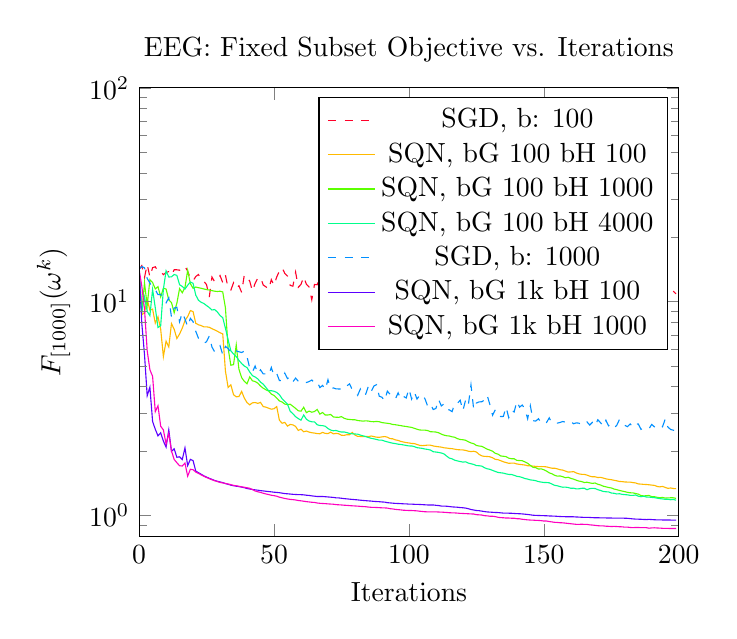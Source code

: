 % This file was created by matplotlib v0.1.0.
% Copyright (c) 2010--2014, Nico Schlömer <nico.schloemer@gmail.com>
% All rights reserved.
% 
% The lastest updates can be retrieved from
% 
% https://github.com/nschloe/matplotlib2tikz
% 
% where you can also submit bug reports and leavecomments.
% 
\begin{tikzpicture}

\definecolor{color1}{rgb}{1,0.728,0}
\definecolor{color0}{rgb}{1,0,0.16}
\definecolor{color3}{rgb}{0,1,0.548}
\definecolor{color2}{rgb}{0.36,1,0}
\definecolor{color5}{rgb}{0.355,0,1}
\definecolor{color4}{rgb}{0,0.562,1}
\definecolor{color6}{rgb}{1,0,0.75}

\begin{axis}[
title={EEG: Fixed Subset Objective vs. Iterations},
xlabel={Iterations},
ylabel={$F_{[1000]}(\omega^k)$},
xmin=0, xmax=200,
ymin=0.8, ymax=100,
ymode=log,
axis on top,
legend entries={{SGD, b: 100},{SQN, bG 100 bH 100},{SQN, bG 100 bH 1000},{SQN, bG 100 bH 4000},{SGD, b: 1000},{SQN, bG 1k bH 100},{SQN, bG 1k bH 1000}}
]
\addplot [color0, dashed]
coordinates {
(0,14.168)
(1,14.736)
(2.0,12.961)
(3,14.954)
(4,13.042)
(5,14.427)
(6.0,14.567)
(7,13.857)
(8,13.86)
(9.0,13.371)
(10,13.699)
(11,13.827)
(12,13.294)
(13,14.1)
(14,14.098)
(15,14.035)
(16,14.303)
(17,14.68)
(18,13.869)
(19,12.898)
(20,12.516)
(21,13.109)
(22,13.401)
(23,12.707)
(24,12.455)
(25,12.009)
(26,10.479)
(27,13.044)
(28,12.393)
(29,12.585)
(30,13.245)
(31,12.275)
(32,13.304)
(33,11.525)
(34,11.324)
(35,12.258)
(36,11.547)
(37,11.864)
(38,11.049)
(39,13.37)
(40,12.996)
(41,12.474)
(42,11.194)
(43,12.186)
(44,12.903)
(45,13.005)
(46,11.97)
(47,11.732)
(48,11.4)
(49,12.681)
(50,11.907)
(51,13.043)
(52,13.908)
(53,14.438)
(54,13.556)
(55,13.18)
(56,11.918)
(57,11.82)
(58,13.751)
(59,11.682)
(60,12.041)
(61,13.097)
(62,12.054)
(63,11.709)
(64,10.199)
(65,12.032)
(66,12.004)
(67,13.119)
(68,11.946)
(69,12.058)
(70,11.603)
(71,10.453)
(72,10.441)
(73,12.989)
(74,11.328)
(75,10.904)
(76,10.584)
(77,9.999)
(78,11.057)
(79,9.957)
(80,8.697)
(81,9.34)
(82,12.292)
(83,11.765)
(84,12.283)
(85,10.714)
(86,10.153)
(87,10.413)
(88,12.786)
(89,12.382)
(90,12.934)
(91,11.59)
(92,10.782)
(93,11.984)
(94,12.914)
(95,12.885)
(96,11.559)
(97,9.83)
(98,11.062)
(99,11.66)
(100,13.438)
(101,12.106)
(102,11.113)
(103,11.42)
(104,12.149)
(105,11.604)
(106,11.609)
(107,13.111)
(108,12.479)
(109,10.833)
(110,10.924)
(111,12.03)
(112,11.137)
(113,13.042)
(114,13.015)
(115,11.772)
(116,13.223)
(117,12.147)
(118,10.648)
(119,11.84)
(120,13.246)
(121,12.283)
(122,11.85)
(123,12.12)
(124,10.997)
(125,11.497)
(126,13.621)
(127,13.092)
(128,12.107)
(129,11.479)
(130,13.165)
(131,12.479)
(132,11.507)
(133,13.114)
(134,12.323)
(135,12.004)
(136,12.366)
(137,12.338)
(138,11.657)
(139,13.814)
(140,12.213)
(141,13.479)
(142,12.38)
(143,11.169)
(144,13.808)
(145,13.179)
(146,11.755)
(147,11.742)
(148,12.956)
(149,12.969)
(150,12.314)
(151,12.341)
(152,12.304)
(153,12.656)
(154,11.756)
(155,11.27)
(156,11.575)
(157,10.632)
(158,9.055)
(159,11.507)
(160,11.627)
(161,13.253)
(162,12.47)
(163,12.285)
(164,10.292)
(165,9.108)
(166,11.574)
(167,13.619)
(168,11.962)
(169,10.536)
(170,10.305)
(171,11.858)
(172,11.995)
(173,13.567)
(174,13.262)
(175,11.393)
(176,11.297)
(177,10.511)
(178,13.293)
(179,11.497)
(180,10.448)
(181,10.357)
(182,12.939)
(183,12.246)
(184,12.138)
(185,10.742)
(186,10.318)
(187,9.948)
(188,13.142)
(189,12.105)
(190,12.334)
(191,11.936)
(192,12.769)
(193,11.883)
(194,13.154)
(195,11.985)
(196,11.22)
(197,11.475)
(198,11.2)
(199,10.879)

};
\addplot [color1]
coordinates {
(0,14.168)
(1,8.663)
(2.0,8.909)
(3,10.27)
(4,9.129)
(5,9.234)
(6.0,7.936)
(7,8.501)
(8,7.442)
(9.0,5.536)
(10,6.536)
(11,6.142)
(12,7.9)
(13,7.432)
(14,6.728)
(15,7.058)
(16,7.525)
(17,8.155)
(18,8.515)
(19,9.088)
(20,8.99)
(21,7.922)
(22,7.8)
(23,7.729)
(24,7.625)
(25,7.625)
(26,7.592)
(27,7.478)
(28,7.378)
(29,7.271)
(30,7.161)
(31,7.064)
(32,4.73)
(33,3.967)
(34,4.084)
(35,3.673)
(36,3.591)
(37,3.6)
(38,3.804)
(39,3.541)
(40,3.373)
(41,3.293)
(42,3.365)
(43,3.375)
(44,3.345)
(45,3.38)
(46,3.231)
(47,3.212)
(48,3.176)
(49,3.142)
(50,3.157)
(51,3.232)
(52,2.788)
(53,2.701)
(54,2.725)
(55,2.618)
(56,2.667)
(57,2.653)
(58,2.609)
(59,2.499)
(60,2.533)
(61,2.465)
(62,2.483)
(63,2.455)
(64,2.438)
(65,2.429)
(66,2.416)
(67,2.411)
(68,2.446)
(69,2.422)
(70,2.415)
(71,2.454)
(72,2.408)
(73,2.421)
(74,2.411)
(75,2.372)
(76,2.371)
(77,2.387)
(78,2.385)
(79,2.448)
(80,2.379)
(81,2.345)
(82,2.342)
(83,2.339)
(84,2.344)
(85,2.338)
(86,2.354)
(87,2.339)
(88,2.324)
(89,2.32)
(90,2.331)
(91,2.34)
(92,2.325)
(93,2.288)
(94,2.284)
(95,2.257)
(96,2.244)
(97,2.221)
(98,2.206)
(99,2.193)
(100,2.184)
(101,2.173)
(102,2.169)
(103,2.149)
(104,2.127)
(105,2.123)
(106,2.127)
(107,2.135)
(108,2.132)
(109,2.115)
(110,2.104)
(111,2.096)
(112,2.088)
(113,2.073)
(114,2.067)
(115,2.058)
(116,2.054)
(117,2.042)
(118,2.032)
(119,2.028)
(120,2.026)
(121,2.016)
(122,1.999)
(123,1.99)
(124,1.997)
(125,1.982)
(126,1.932)
(127,1.9)
(128,1.89)
(129,1.888)
(130,1.882)
(131,1.862)
(132,1.831)
(133,1.824)
(134,1.804)
(135,1.784)
(136,1.768)
(137,1.755)
(138,1.757)
(139,1.759)
(140,1.742)
(141,1.734)
(142,1.728)
(143,1.722)
(144,1.709)
(145,1.707)
(146,1.702)
(147,1.697)
(148,1.693)
(149,1.694)
(150,1.693)
(151,1.688)
(152,1.675)
(153,1.664)
(154,1.664)
(155,1.652)
(156,1.637)
(157,1.631)
(158,1.613)
(159,1.596)
(160,1.599)
(161,1.604)
(162,1.581)
(163,1.566)
(164,1.558)
(165,1.557)
(166,1.545)
(167,1.528)
(168,1.517)
(169,1.517)
(170,1.505)
(171,1.508)
(172,1.497)
(173,1.484)
(174,1.476)
(175,1.471)
(176,1.461)
(177,1.453)
(178,1.443)
(179,1.44)
(180,1.435)
(181,1.433)
(182,1.433)
(183,1.425)
(184,1.42)
(185,1.405)
(186,1.402)
(187,1.398)
(188,1.396)
(189,1.392)
(190,1.387)
(191,1.383)
(192,1.367)
(193,1.361)
(194,1.368)
(195,1.353)
(196,1.339)
(197,1.345)
(198,1.337)
(199,1.335)

};
\addplot [color2]
coordinates {
(0,14.168)
(1,8.803)
(2.0,12.257)
(3,9.573)
(4,12.674)
(5,12.289)
(6.0,11.472)
(7,11.756)
(8,10.539)
(9.0,11.561)
(10,11.456)
(11,10.193)
(12,9.908)
(13,8.876)
(14,9.844)
(15,11.511)
(16,11.008)
(17,11.657)
(18,14.018)
(19,12.144)
(20,11.555)
(21,11.708)
(22,11.627)
(23,11.552)
(24,11.466)
(25,11.388)
(26,11.341)
(27,11.264)
(28,11.195)
(29,11.158)
(30,11.194)
(31,11.11)
(32,9.342)
(33,6.046)
(34,5.042)
(35,5.077)
(36,6.28)
(37,4.833)
(38,4.413)
(39,4.241)
(40,4.131)
(41,4.448)
(42,4.267)
(43,4.231)
(44,4.158)
(45,4.031)
(46,3.94)
(47,3.873)
(48,3.82)
(49,3.698)
(50,3.644)
(51,3.541)
(52,3.434)
(53,3.394)
(54,3.319)
(55,3.301)
(56,3.314)
(57,3.243)
(58,3.168)
(59,3.089)
(60,3.075)
(61,3.208)
(62,3.027)
(63,3.078)
(64,3.042)
(65,3.064)
(66,3.133)
(67,2.98)
(68,3.033)
(69,2.95)
(70,2.952)
(71,2.968)
(72,2.89)
(73,2.881)
(74,2.878)
(75,2.901)
(76,2.848)
(77,2.822)
(78,2.813)
(79,2.805)
(80,2.803)
(81,2.782)
(82,2.771)
(83,2.763)
(84,2.772)
(85,2.765)
(86,2.748)
(87,2.745)
(88,2.754)
(89,2.745)
(90,2.719)
(91,2.709)
(92,2.699)
(93,2.688)
(94,2.665)
(95,2.658)
(96,2.644)
(97,2.632)
(98,2.617)
(99,2.608)
(100,2.594)
(101,2.583)
(102,2.557)
(103,2.531)
(104,2.512)
(105,2.506)
(106,2.507)
(107,2.495)
(108,2.464)
(109,2.462)
(110,2.456)
(111,2.437)
(112,2.402)
(113,2.376)
(114,2.36)
(115,2.353)
(116,2.334)
(117,2.322)
(118,2.287)
(119,2.267)
(120,2.261)
(121,2.248)
(122,2.214)
(123,2.184)
(124,2.167)
(125,2.127)
(126,2.113)
(127,2.106)
(128,2.075)
(129,2.042)
(130,2.022)
(131,1.999)
(132,1.953)
(133,1.937)
(134,1.899)
(135,1.892)
(136,1.885)
(137,1.854)
(138,1.843)
(139,1.842)
(140,1.811)
(141,1.807)
(142,1.804)
(143,1.781)
(144,1.755)
(145,1.715)
(146,1.68)
(147,1.673)
(148,1.649)
(149,1.652)
(150,1.637)
(151,1.614)
(152,1.583)
(153,1.567)
(154,1.542)
(155,1.527)
(156,1.531)
(157,1.519)
(158,1.502)
(159,1.509)
(160,1.492)
(161,1.479)
(162,1.463)
(163,1.449)
(164,1.441)
(165,1.426)
(166,1.431)
(167,1.421)
(168,1.413)
(169,1.419)
(170,1.4)
(171,1.389)
(172,1.371)
(173,1.362)
(174,1.352)
(175,1.345)
(176,1.33)
(177,1.321)
(178,1.31)
(179,1.301)
(180,1.293)
(181,1.283)
(182,1.277)
(183,1.276)
(184,1.267)
(185,1.259)
(186,1.24)
(187,1.234)
(188,1.238)
(189,1.241)
(190,1.224)
(191,1.224)
(192,1.216)
(193,1.21)
(194,1.215)
(195,1.206)
(196,1.209)
(197,1.21)
(198,1.21)
(199,1.202)

};
\addplot [color3]
coordinates {
(0,14.168)
(1,9.021)
(2.0,10.512)
(3,9.003)
(4,8.603)
(5,11.417)
(6.0,9.357)
(7,7.574)
(8,7.72)
(9.0,11.438)
(10,13.94)
(11,13.037)
(12,13.075)
(13,13.394)
(14,13.277)
(15,12.003)
(16,11.775)
(17,11.455)
(18,11.934)
(19,12.352)
(20,12.192)
(21,10.74)
(22,10.152)
(23,9.938)
(24,9.804)
(25,9.592)
(26,9.387)
(27,9.145)
(28,9.187)
(29,8.95)
(30,8.619)
(31,8.415)
(32,7.513)
(33,6.632)
(34,5.888)
(35,5.694)
(36,5.539)
(37,5.314)
(38,5.141)
(39,5.0)
(40,4.917)
(41,4.69)
(42,4.509)
(43,4.445)
(44,4.352)
(45,4.207)
(46,4.114)
(47,3.972)
(48,3.83)
(49,3.835)
(50,3.81)
(51,3.763)
(52,3.671)
(53,3.516)
(54,3.418)
(55,3.314)
(56,3.073)
(57,2.991)
(58,2.898)
(59,2.839)
(60,2.791)
(61,2.952)
(62,2.821)
(63,2.766)
(64,2.743)
(65,2.741)
(66,2.658)
(67,2.635)
(68,2.633)
(69,2.613)
(70,2.551)
(71,2.509)
(72,2.491)
(73,2.499)
(74,2.473)
(75,2.456)
(76,2.459)
(77,2.441)
(78,2.42)
(79,2.411)
(80,2.405)
(81,2.401)
(82,2.377)
(83,2.357)
(84,2.339)
(85,2.316)
(86,2.296)
(87,2.283)
(88,2.268)
(89,2.251)
(90,2.25)
(91,2.228)
(92,2.21)
(93,2.193)
(94,2.178)
(95,2.169)
(96,2.155)
(97,2.149)
(98,2.138)
(99,2.126)
(100,2.115)
(101,2.114)
(102,2.1)
(103,2.076)
(104,2.068)
(105,2.059)
(106,2.045)
(107,2.037)
(108,2.023)
(109,1.987)
(110,1.981)
(111,1.972)
(112,1.96)
(113,1.941)
(114,1.895)
(115,1.855)
(116,1.841)
(117,1.814)
(118,1.8)
(119,1.788)
(120,1.777)
(121,1.783)
(122,1.758)
(123,1.746)
(124,1.733)
(125,1.712)
(126,1.709)
(127,1.702)
(128,1.673)
(129,1.654)
(130,1.644)
(131,1.625)
(132,1.607)
(133,1.59)
(134,1.584)
(135,1.578)
(136,1.566)
(137,1.556)
(138,1.555)
(139,1.541)
(140,1.525)
(141,1.518)
(142,1.506)
(143,1.489)
(144,1.48)
(145,1.467)
(146,1.462)
(147,1.455)
(148,1.441)
(149,1.433)
(150,1.427)
(151,1.426)
(152,1.422)
(153,1.403)
(154,1.384)
(155,1.377)
(156,1.365)
(157,1.356)
(158,1.357)
(159,1.352)
(160,1.34)
(161,1.342)
(162,1.332)
(163,1.333)
(164,1.34)
(165,1.341)
(166,1.32)
(167,1.335)
(168,1.34)
(169,1.337)
(170,1.321)
(171,1.309)
(172,1.296)
(173,1.291)
(174,1.289)
(175,1.274)
(176,1.27)
(177,1.261)
(178,1.264)
(179,1.256)
(180,1.252)
(181,1.249)
(182,1.242)
(183,1.241)
(184,1.247)
(185,1.231)
(186,1.224)
(187,1.231)
(188,1.22)
(189,1.219)
(190,1.215)
(191,1.212)
(192,1.205)
(193,1.199)
(194,1.195)
(195,1.19)
(196,1.191)
(197,1.185)
(198,1.188)
(199,1.179)

};
\addplot [color4, dashed]
coordinates {
(0,14.168)
(1,14.606)
(2.0,14.398)
(3,12.841)
(4,12.232)
(5,11.691)
(6.0,11.388)
(7,10.788)
(8,10.812)
(9.0,10.276)
(10,9.876)
(11,10.42)
(12,8.473)
(13,9.341)
(14,9.409)
(15,8.051)
(16,8.896)
(17,8.297)
(18,7.641)
(19,8.357)
(20,8.071)
(21,7.27)
(22,6.744)
(23,6.54)
(24,6.383)
(25,6.502)
(26,6.913)
(27,6.138)
(28,5.828)
(29,6.044)
(30,6.227)
(31,5.648)
(32,6.18)
(33,6.039)
(34,5.792)
(35,5.971)
(36,5.888)
(37,5.831)
(38,5.787)
(39,5.871)
(40,5.53)
(41,4.887)
(42,4.687)
(43,5.002)
(44,4.608)
(45,4.802)
(46,4.596)
(47,4.599)
(48,4.529)
(49,4.926)
(50,4.501)
(51,4.618)
(52,4.278)
(53,4.275)
(54,4.634)
(55,4.37)
(56,4.46)
(57,4.219)
(58,4.391)
(59,4.244)
(60,4.151)
(61,4.171)
(62,4.188)
(63,4.23)
(64,4.302)
(65,4.177)
(66,4.223)
(67,3.964)
(68,4.058)
(69,3.883)
(70,4.317)
(71,3.91)
(72,3.951)
(73,3.91)
(74,3.907)
(75,3.907)
(76,3.891)
(77,4.038)
(78,4.127)
(79,3.876)
(80,3.809)
(81,3.647)
(82,3.904)
(83,3.657)
(84,3.695)
(85,4.037)
(86,3.797)
(87,4.03)
(88,4.089)
(89,3.613)
(90,3.576)
(91,3.436)
(92,3.816)
(93,3.688)
(94,3.587)
(95,3.512)
(96,3.748)
(97,3.5)
(98,3.605)
(99,3.545)
(100,3.921)
(101,3.505)
(102,3.782)
(103,3.504)
(104,3.649)
(105,3.688)
(106,3.501)
(107,3.232)
(108,3.319)
(109,3.13)
(110,3.167)
(111,3.492)
(112,3.255)
(113,3.326)
(114,3.137)
(115,3.118)
(116,3.06)
(117,3.354)
(118,3.348)
(119,3.461)
(120,3.088)
(121,3.465)
(122,3.273)
(123,4.081)
(124,3.137)
(125,3.357)
(126,3.399)
(127,3.404)
(128,3.466)
(129,3.65)
(130,3.304)
(131,2.944)
(132,3.122)
(133,2.96)
(134,2.903)
(135,2.906)
(136,3.214)
(137,2.866)
(138,3.098)
(139,3.049)
(140,3.424)
(141,3.212)
(142,3.286)
(143,3.149)
(144,2.834)
(145,3.265)
(146,2.777)
(147,2.763)
(148,2.835)
(149,2.715)
(150,2.679)
(151,2.721)
(152,2.861)
(153,2.705)
(154,2.71)
(155,2.703)
(156,2.723)
(157,2.751)
(158,2.734)
(159,2.721)
(160,2.759)
(161,2.686)
(162,2.711)
(163,2.704)
(164,2.652)
(165,2.669)
(166,2.739)
(167,2.649)
(168,2.727)
(169,2.627)
(170,2.803)
(171,2.72)
(172,2.61)
(173,2.789)
(174,2.626)
(175,2.669)
(176,2.57)
(177,2.638)
(178,2.807)
(179,2.676)
(180,2.641)
(181,2.602)
(182,2.68)
(183,2.584)
(184,2.671)
(185,2.68)
(186,2.529)
(187,2.56)
(188,2.574)
(189,2.548)
(190,2.667)
(191,2.596)
(192,2.539)
(193,2.548)
(194,2.6)
(195,2.831)
(196,2.59)
(197,2.525)
(198,2.505)
(199,2.503)

};
\addplot [color5]
coordinates {
(0,14.168)
(1,7.93)
(2.0,5.659)
(3,3.633)
(4,3.983)
(5,2.753)
(6.0,2.531)
(7,2.357)
(8,2.436)
(9.0,2.228)
(10,2.088)
(11,2.513)
(12,1.993)
(13,2.05)
(14,1.872)
(15,1.881)
(16,1.827)
(17,2.071)
(18,1.711)
(19,1.83)
(20,1.806)
(21,1.613)
(22,1.586)
(23,1.559)
(24,1.533)
(25,1.513)
(26,1.492)
(27,1.476)
(28,1.458)
(29,1.446)
(30,1.435)
(31,1.425)
(32,1.409)
(33,1.399)
(34,1.386)
(35,1.378)
(36,1.371)
(37,1.365)
(38,1.357)
(39,1.349)
(40,1.337)
(41,1.33)
(42,1.323)
(43,1.318)
(44,1.313)
(45,1.307)
(46,1.303)
(47,1.298)
(48,1.294)
(49,1.29)
(50,1.285)
(51,1.282)
(52,1.278)
(53,1.272)
(54,1.266)
(55,1.263)
(56,1.26)
(57,1.256)
(58,1.254)
(59,1.252)
(60,1.251)
(61,1.249)
(62,1.244)
(63,1.241)
(64,1.235)
(65,1.231)
(66,1.227)
(67,1.227)
(68,1.227)
(69,1.224)
(70,1.221)
(71,1.218)
(72,1.215)
(73,1.209)
(74,1.208)
(75,1.204)
(76,1.199)
(77,1.196)
(78,1.192)
(79,1.189)
(80,1.186)
(81,1.183)
(82,1.179)
(83,1.176)
(84,1.173)
(85,1.17)
(86,1.168)
(87,1.164)
(88,1.162)
(89,1.16)
(90,1.157)
(91,1.155)
(92,1.148)
(93,1.145)
(94,1.142)
(95,1.139)
(96,1.138)
(97,1.136)
(98,1.134)
(99,1.133)
(100,1.13)
(101,1.13)
(102,1.128)
(103,1.127)
(104,1.126)
(105,1.124)
(106,1.122)
(107,1.12)
(108,1.12)
(109,1.12)
(110,1.116)
(111,1.113)
(112,1.107)
(113,1.106)
(114,1.105)
(115,1.101)
(116,1.097)
(117,1.095)
(118,1.093)
(119,1.089)
(120,1.087)
(121,1.083)
(122,1.076)
(123,1.066)
(124,1.061)
(125,1.055)
(126,1.053)
(127,1.048)
(128,1.043)
(129,1.039)
(130,1.037)
(131,1.035)
(132,1.033)
(133,1.032)
(134,1.029)
(135,1.026)
(136,1.025)
(137,1.025)
(138,1.024)
(139,1.022)
(140,1.02)
(141,1.019)
(142,1.017)
(143,1.014)
(144,1.011)
(145,1.007)
(146,1.003)
(147,1.001)
(148,1.0)
(149,0.999)
(150,0.998)
(151,0.997)
(152,0.995)
(153,0.994)
(154,0.993)
(155,0.991)
(156,0.989)
(157,0.988)
(158,0.987)
(159,0.986)
(160,0.986)
(161,0.986)
(162,0.984)
(163,0.983)
(164,0.981)
(165,0.98)
(166,0.98)
(167,0.979)
(168,0.977)
(169,0.976)
(170,0.976)
(171,0.975)
(172,0.974)
(173,0.974)
(174,0.973)
(175,0.973)
(176,0.972)
(177,0.972)
(178,0.972)
(179,0.972)
(180,0.971)
(181,0.97)
(182,0.967)
(183,0.964)
(184,0.962)
(185,0.961)
(186,0.96)
(187,0.958)
(188,0.957)
(189,0.959)
(190,0.957)
(191,0.955)
(192,0.954)
(193,0.954)
(194,0.953)
(195,0.953)
(196,0.953)
(197,0.952)
(198,0.952)
(199,0.952)

};
\addplot [color6]
coordinates {
(0,14.168)
(1,11.82)
(2.0,9.238)
(3,5.899)
(4,4.808)
(5,4.476)
(6.0,3.059)
(7,3.261)
(8,2.615)
(9.0,2.513)
(10,2.159)
(11,2.42)
(12,2.004)
(13,1.828)
(14,1.765)
(15,1.709)
(16,1.704)
(17,1.759)
(18,1.527)
(19,1.645)
(20,1.637)
(21,1.596)
(22,1.573)
(23,1.549)
(24,1.526)
(25,1.505)
(26,1.487)
(27,1.469)
(28,1.454)
(29,1.441)
(30,1.428)
(31,1.42)
(32,1.413)
(33,1.404)
(34,1.394)
(35,1.383)
(36,1.377)
(37,1.37)
(38,1.362)
(39,1.355)
(40,1.348)
(41,1.34)
(42,1.323)
(43,1.302)
(44,1.291)
(45,1.282)
(46,1.271)
(47,1.261)
(48,1.253)
(49,1.244)
(50,1.238)
(51,1.231)
(52,1.218)
(53,1.21)
(54,1.201)
(55,1.195)
(56,1.189)
(57,1.186)
(58,1.182)
(59,1.175)
(60,1.171)
(61,1.166)
(62,1.161)
(63,1.157)
(64,1.153)
(65,1.151)
(66,1.144)
(67,1.14)
(68,1.138)
(69,1.136)
(70,1.133)
(71,1.131)
(72,1.129)
(73,1.124)
(74,1.122)
(75,1.12)
(76,1.117)
(77,1.115)
(78,1.112)
(79,1.11)
(80,1.108)
(81,1.106)
(82,1.103)
(83,1.101)
(84,1.099)
(85,1.095)
(86,1.092)
(87,1.091)
(88,1.09)
(89,1.088)
(90,1.086)
(91,1.085)
(92,1.083)
(93,1.076)
(94,1.073)
(95,1.068)
(96,1.065)
(97,1.062)
(98,1.058)
(99,1.057)
(100,1.055)
(101,1.055)
(102,1.053)
(103,1.051)
(104,1.047)
(105,1.044)
(106,1.041)
(107,1.04)
(108,1.04)
(109,1.04)
(110,1.04)
(111,1.038)
(112,1.037)
(113,1.035)
(114,1.033)
(115,1.03)
(116,1.029)
(117,1.028)
(118,1.026)
(119,1.023)
(120,1.022)
(121,1.02)
(122,1.019)
(123,1.017)
(124,1.016)
(125,1.009)
(126,1.007)
(127,1.005)
(128,0.998)
(129,0.996)
(130,0.992)
(131,0.992)
(132,0.988)
(133,0.981)
(134,0.977)
(135,0.976)
(136,0.973)
(137,0.973)
(138,0.971)
(139,0.971)
(140,0.966)
(141,0.965)
(142,0.96)
(143,0.957)
(144,0.954)
(145,0.952)
(146,0.951)
(147,0.949)
(148,0.948)
(149,0.946)
(150,0.942)
(151,0.942)
(152,0.937)
(153,0.933)
(154,0.929)
(155,0.928)
(156,0.925)
(157,0.924)
(158,0.921)
(159,0.918)
(160,0.915)
(161,0.912)
(162,0.909)
(163,0.909)
(164,0.91)
(165,0.909)
(166,0.909)
(167,0.904)
(168,0.902)
(169,0.899)
(170,0.896)
(171,0.894)
(172,0.894)
(173,0.891)
(174,0.89)
(175,0.888)
(176,0.889)
(177,0.888)
(178,0.886)
(179,0.885)
(180,0.882)
(181,0.882)
(182,0.879)
(183,0.877)
(184,0.879)
(185,0.879)
(186,0.877)
(187,0.878)
(188,0.877)
(189,0.872)
(190,0.875)
(191,0.876)
(192,0.874)
(193,0.873)
(194,0.871)
(195,0.871)
(196,0.87)
(197,0.869)
(198,0.869)
(199,0.869)

};
\path [draw=black, fill opacity=0] (axis cs:13,100)--(axis cs:13,100);

\path [draw=black, fill opacity=0] (axis cs:200,13)--(axis cs:200,13);

\path [draw=black, fill opacity=0] (axis cs:13,0.8)--(axis cs:13,0.8);

\path [draw=black, fill opacity=0] (axis cs:0,13)--(axis cs:0,13);

\end{axis}

\end{tikzpicture}